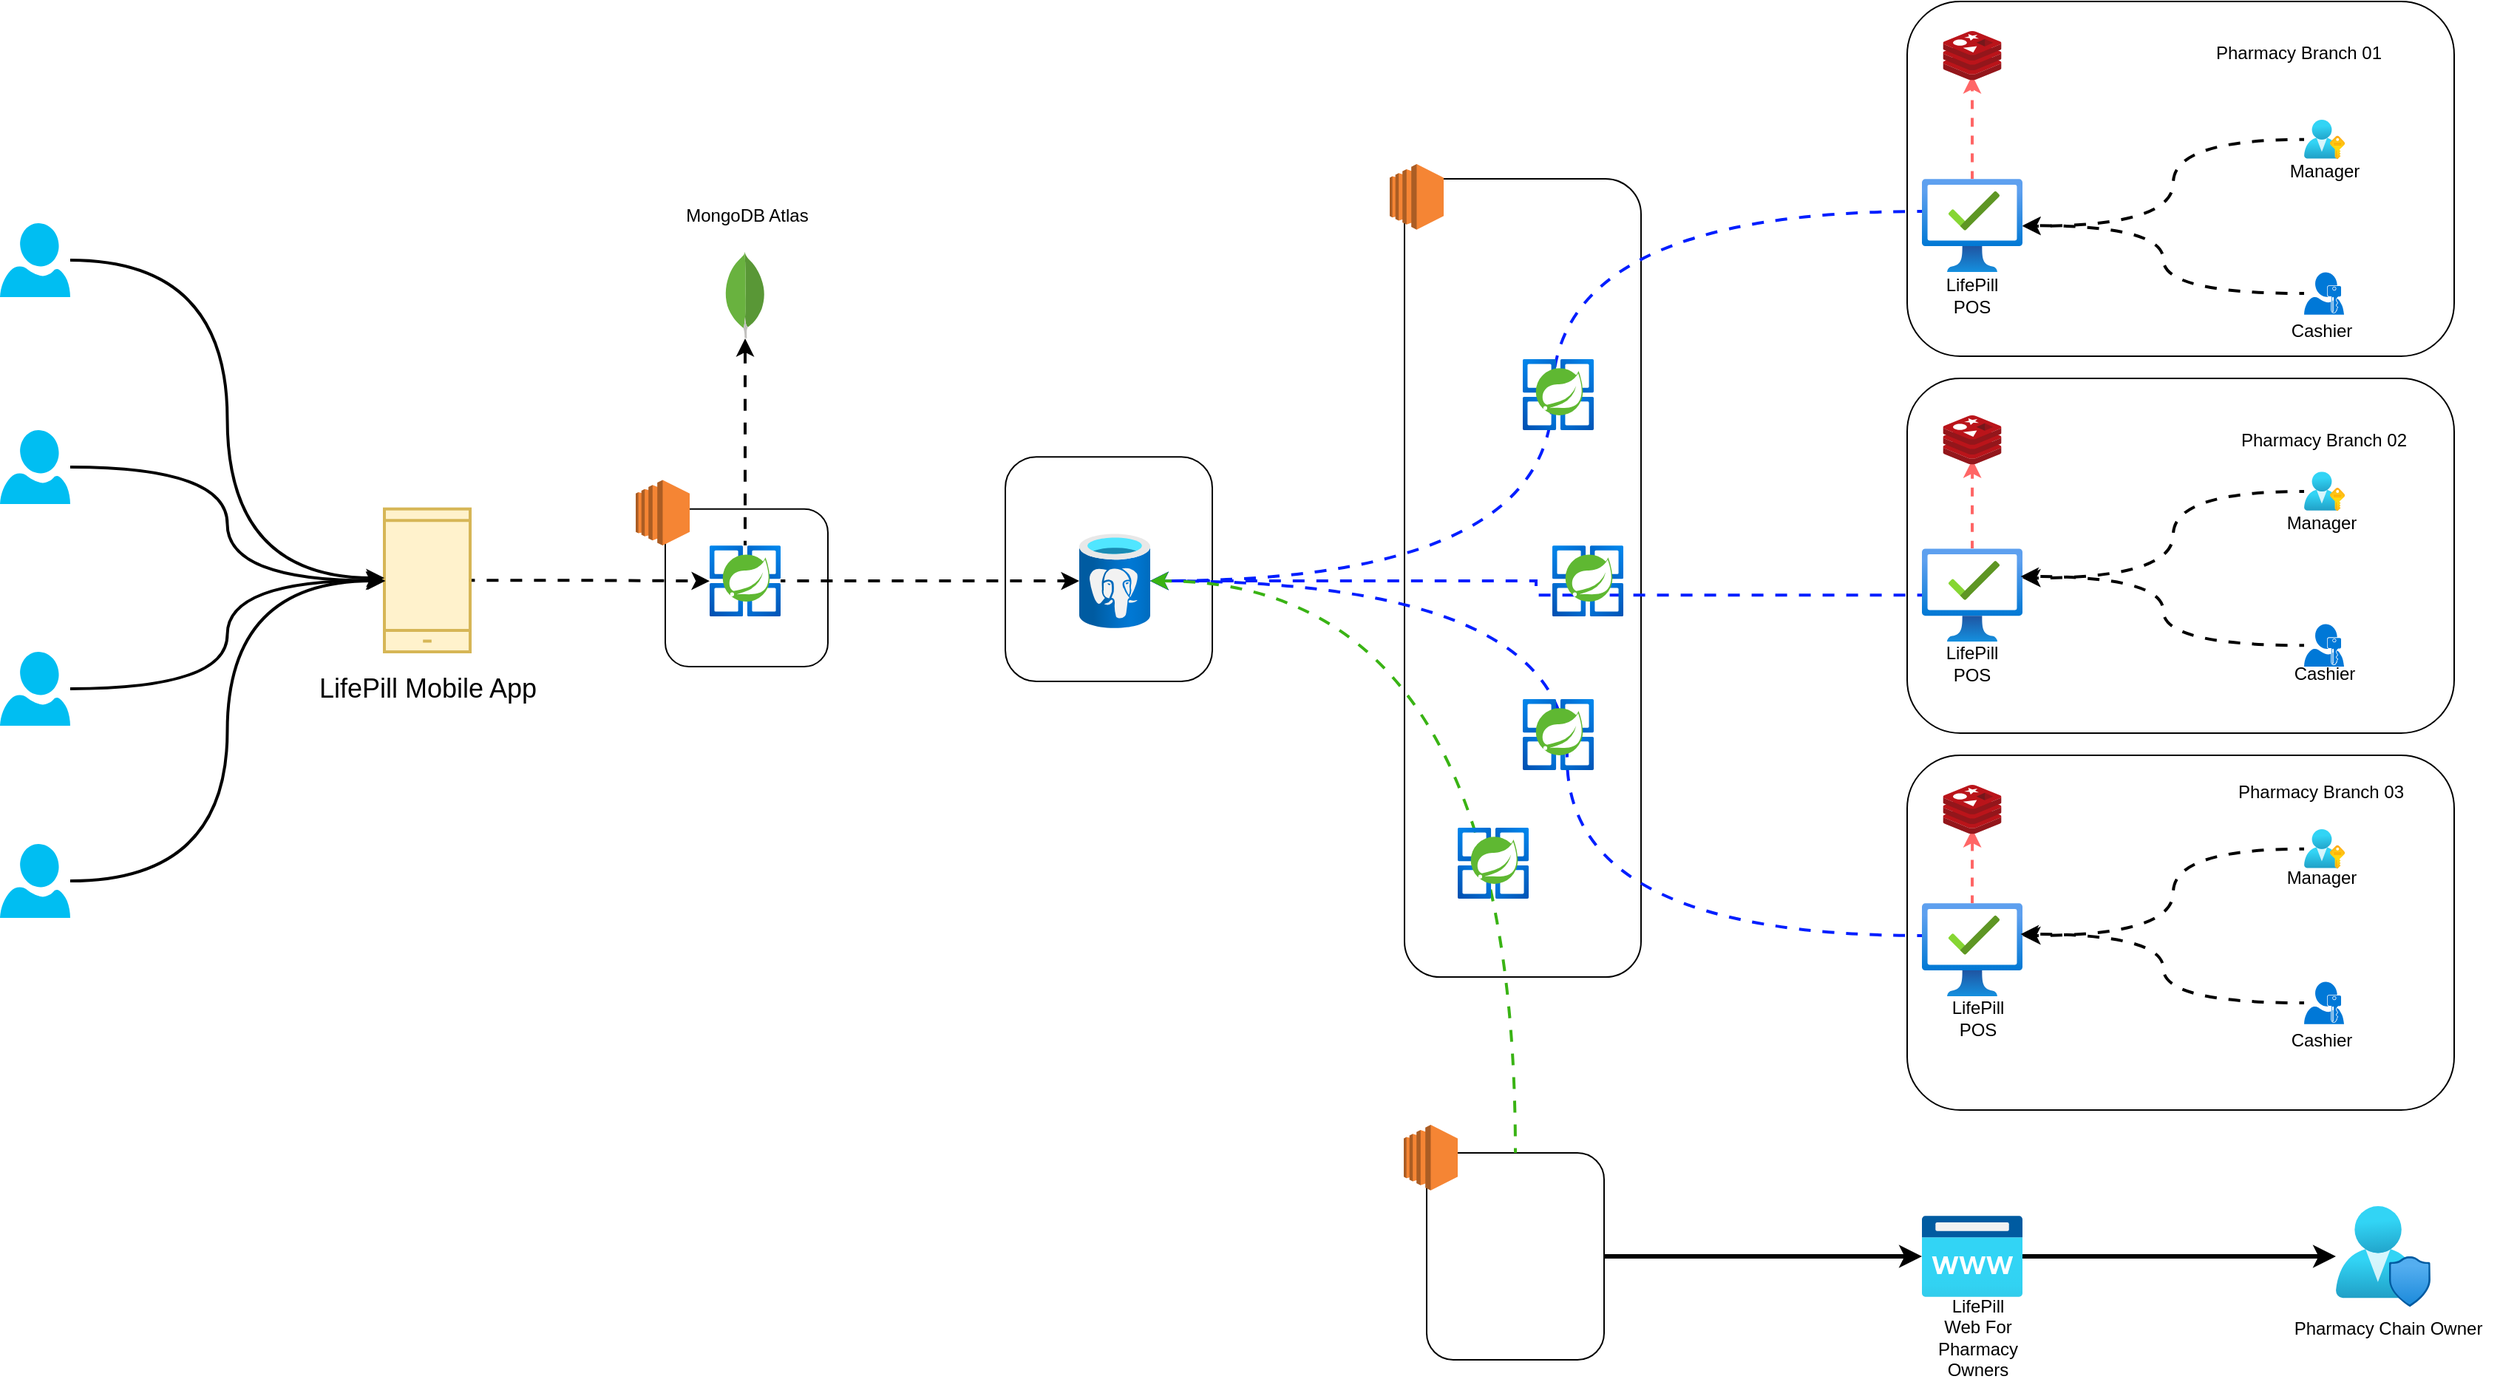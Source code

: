 <mxfile version="24.6.5" type="github">
  <diagram name="Page-1" id="bUdxkc4C-8dXbEJqsbLI">
    <mxGraphModel dx="2278" dy="1235" grid="1" gridSize="10" guides="1" tooltips="1" connect="1" arrows="1" fold="1" page="1" pageScale="1" pageWidth="850" pageHeight="1100" math="0" shadow="0">
      <root>
        <mxCell id="0" />
        <mxCell id="1" parent="0" />
        <mxCell id="gWxLCFVaBbQ-swURFFte-14" style="edgeStyle=orthogonalEdgeStyle;rounded=0;orthogonalLoop=1;jettySize=auto;html=1;strokeWidth=3;" edge="1" parent="1" source="gWxLCFVaBbQ-swURFFte-8" target="gWxLCFVaBbQ-swURFFte-5">
          <mxGeometry relative="1" as="geometry" />
        </mxCell>
        <mxCell id="gWxLCFVaBbQ-swURFFte-8" value="" style="rounded=1;whiteSpace=wrap;html=1;strokeWidth=1;" vertex="1" parent="1">
          <mxGeometry x="995" y="799" width="120" height="140" as="geometry" />
        </mxCell>
        <mxCell id="gWxLCFVaBbQ-swURFFte-1" value="" style="rounded=1;whiteSpace=wrap;html=1;strokeWidth=1;" vertex="1" parent="1">
          <mxGeometry x="480" y="363.33" width="110" height="106.67" as="geometry" />
        </mxCell>
        <mxCell id="u1SGTOXUv3aXrVpYH8Jw-95" value="" style="rounded=1;whiteSpace=wrap;html=1;" parent="1" vertex="1">
          <mxGeometry x="1320" y="20" width="370" height="240" as="geometry" />
        </mxCell>
        <mxCell id="u1SGTOXUv3aXrVpYH8Jw-100" value="" style="rounded=1;whiteSpace=wrap;html=1;strokeWidth=1;" parent="1" vertex="1">
          <mxGeometry x="710" y="328.08" width="140" height="151.92" as="geometry" />
        </mxCell>
        <mxCell id="u1SGTOXUv3aXrVpYH8Jw-99" value="" style="rounded=1;whiteSpace=wrap;html=1;strokeWidth=1;" parent="1" vertex="1">
          <mxGeometry x="980" y="140" width="160" height="540" as="geometry" />
        </mxCell>
        <mxCell id="u1SGTOXUv3aXrVpYH8Jw-98" value="" style="rounded=1;whiteSpace=wrap;html=1;" parent="1" vertex="1">
          <mxGeometry x="1320" y="530" width="370" height="240" as="geometry" />
        </mxCell>
        <mxCell id="u1SGTOXUv3aXrVpYH8Jw-96" value="" style="rounded=1;whiteSpace=wrap;html=1;" parent="1" vertex="1">
          <mxGeometry x="1320" y="275" width="370" height="240" as="geometry" />
        </mxCell>
        <mxCell id="u1SGTOXUv3aXrVpYH8Jw-1" value="" style="verticalLabelPosition=bottom;html=1;verticalAlign=top;align=center;strokeColor=none;fillColor=#00BEF2;shape=mxgraph.azure.user;" parent="1" vertex="1">
          <mxGeometry x="30" y="170" width="47.5" height="50" as="geometry" />
        </mxCell>
        <mxCell id="u1SGTOXUv3aXrVpYH8Jw-2" value="" style="verticalLabelPosition=bottom;html=1;verticalAlign=top;align=center;strokeColor=none;fillColor=#00BEF2;shape=mxgraph.azure.user;" parent="1" vertex="1">
          <mxGeometry x="30" y="310" width="47.5" height="50" as="geometry" />
        </mxCell>
        <mxCell id="u1SGTOXUv3aXrVpYH8Jw-9" style="edgeStyle=orthogonalEdgeStyle;rounded=0;orthogonalLoop=1;jettySize=auto;html=1;curved=1;strokeWidth=2;" parent="1" source="u1SGTOXUv3aXrVpYH8Jw-3" target="u1SGTOXUv3aXrVpYH8Jw-5" edge="1">
          <mxGeometry relative="1" as="geometry" />
        </mxCell>
        <mxCell id="u1SGTOXUv3aXrVpYH8Jw-3" value="" style="verticalLabelPosition=bottom;html=1;verticalAlign=top;align=center;strokeColor=none;fillColor=#00BEF2;shape=mxgraph.azure.user;" parent="1" vertex="1">
          <mxGeometry x="30" y="460" width="47.5" height="50" as="geometry" />
        </mxCell>
        <mxCell id="u1SGTOXUv3aXrVpYH8Jw-4" value="" style="verticalLabelPosition=bottom;html=1;verticalAlign=top;align=center;strokeColor=none;fillColor=#00BEF2;shape=mxgraph.azure.user;" parent="1" vertex="1">
          <mxGeometry x="30" y="590" width="47.5" height="50" as="geometry" />
        </mxCell>
        <mxCell id="u1SGTOXUv3aXrVpYH8Jw-90" style="edgeStyle=orthogonalEdgeStyle;rounded=0;orthogonalLoop=1;jettySize=auto;html=1;flowAnimation=1;strokeWidth=2;" parent="1" source="u1SGTOXUv3aXrVpYH8Jw-5" target="u1SGTOXUv3aXrVpYH8Jw-89" edge="1">
          <mxGeometry relative="1" as="geometry" />
        </mxCell>
        <mxCell id="u1SGTOXUv3aXrVpYH8Jw-5" value="" style="html=1;verticalLabelPosition=bottom;align=center;labelBackgroundColor=#ffffff;verticalAlign=top;strokeWidth=2;strokeColor=#d6b656;shadow=0;dashed=0;shape=mxgraph.ios7.icons.smartphone;fillColor=#fff2cc;" parent="1" vertex="1">
          <mxGeometry x="290" y="363.33" width="58" height="96.67" as="geometry" />
        </mxCell>
        <mxCell id="u1SGTOXUv3aXrVpYH8Jw-6" value="&lt;font style=&quot;font-size: 18px;&quot;&gt;LifePill Mobile App&lt;/font&gt;" style="text;html=1;align=center;verticalAlign=middle;resizable=0;points=[];autosize=1;strokeColor=none;fillColor=none;" parent="1" vertex="1">
          <mxGeometry x="234" y="465" width="170" height="40" as="geometry" />
        </mxCell>
        <mxCell id="u1SGTOXUv3aXrVpYH8Jw-8" style="edgeStyle=orthogonalEdgeStyle;rounded=0;orthogonalLoop=1;jettySize=auto;html=1;entryX=-0.004;entryY=0.503;entryDx=0;entryDy=0;entryPerimeter=0;curved=1;strokeWidth=2;" parent="1" source="u1SGTOXUv3aXrVpYH8Jw-4" target="u1SGTOXUv3aXrVpYH8Jw-5" edge="1">
          <mxGeometry relative="1" as="geometry" />
        </mxCell>
        <mxCell id="u1SGTOXUv3aXrVpYH8Jw-10" style="edgeStyle=orthogonalEdgeStyle;rounded=0;orthogonalLoop=1;jettySize=auto;html=1;entryX=0.013;entryY=0.503;entryDx=0;entryDy=0;entryPerimeter=0;curved=1;strokeWidth=2;" parent="1" source="u1SGTOXUv3aXrVpYH8Jw-2" target="u1SGTOXUv3aXrVpYH8Jw-5" edge="1">
          <mxGeometry relative="1" as="geometry" />
        </mxCell>
        <mxCell id="u1SGTOXUv3aXrVpYH8Jw-11" style="edgeStyle=orthogonalEdgeStyle;rounded=0;orthogonalLoop=1;jettySize=auto;html=1;entryX=0;entryY=0.483;entryDx=0;entryDy=0;entryPerimeter=0;curved=1;strokeWidth=2;" parent="1" source="u1SGTOXUv3aXrVpYH8Jw-1" target="u1SGTOXUv3aXrVpYH8Jw-5" edge="1">
          <mxGeometry relative="1" as="geometry" />
        </mxCell>
        <mxCell id="u1SGTOXUv3aXrVpYH8Jw-27" style="edgeStyle=orthogonalEdgeStyle;rounded=0;orthogonalLoop=1;jettySize=auto;html=1;curved=1;strokeColor=#001eff;flowAnimation=1;strokeWidth=2;" parent="1" source="u1SGTOXUv3aXrVpYH8Jw-20" target="u1SGTOXUv3aXrVpYH8Jw-23" edge="1">
          <mxGeometry relative="1" as="geometry">
            <Array as="points">
              <mxPoint x="1080" y="162" />
              <mxPoint x="1080" y="412" />
            </Array>
          </mxGeometry>
        </mxCell>
        <mxCell id="u1SGTOXUv3aXrVpYH8Jw-20" value="" style="image;aspect=fixed;html=1;points=[];align=center;fontSize=12;image=img/lib/azure2/management_governance/Managed_Desktop.svg;" parent="1" vertex="1">
          <mxGeometry x="1330" y="140" width="68" height="63.2" as="geometry" />
        </mxCell>
        <mxCell id="u1SGTOXUv3aXrVpYH8Jw-25" style="edgeStyle=elbowEdgeStyle;rounded=0;orthogonalLoop=1;jettySize=auto;html=1;strokeColor=#001eff;flowAnimation=1;strokeWidth=2;" parent="1" source="u1SGTOXUv3aXrVpYH8Jw-21" target="u1SGTOXUv3aXrVpYH8Jw-23" edge="1">
          <mxGeometry relative="1" as="geometry" />
        </mxCell>
        <mxCell id="u1SGTOXUv3aXrVpYH8Jw-33" style="edgeStyle=orthogonalEdgeStyle;rounded=0;orthogonalLoop=1;jettySize=auto;html=1;strokeColor=#FF6666;dashed=1;flowAnimation=1;strokeWidth=2;" parent="1" source="u1SGTOXUv3aXrVpYH8Jw-21" edge="1">
          <mxGeometry relative="1" as="geometry">
            <mxPoint x="1364.1" y="330" as="targetPoint" />
          </mxGeometry>
        </mxCell>
        <mxCell id="u1SGTOXUv3aXrVpYH8Jw-21" value="" style="image;aspect=fixed;html=1;points=[];align=center;fontSize=12;image=img/lib/azure2/management_governance/Managed_Desktop.svg;" parent="1" vertex="1">
          <mxGeometry x="1330" y="390.06" width="68" height="63.2" as="geometry" />
        </mxCell>
        <mxCell id="u1SGTOXUv3aXrVpYH8Jw-28" style="edgeStyle=orthogonalEdgeStyle;rounded=0;orthogonalLoop=1;jettySize=auto;html=1;curved=1;strokeColor=#001eff;flowAnimation=1;strokeWidth=2;" parent="1" source="u1SGTOXUv3aXrVpYH8Jw-22" target="u1SGTOXUv3aXrVpYH8Jw-23" edge="1">
          <mxGeometry relative="1" as="geometry">
            <Array as="points">
              <mxPoint x="1090" y="652" />
              <mxPoint x="1090" y="412" />
            </Array>
          </mxGeometry>
        </mxCell>
        <mxCell id="u1SGTOXUv3aXrVpYH8Jw-32" style="edgeStyle=orthogonalEdgeStyle;rounded=0;orthogonalLoop=1;jettySize=auto;html=1;strokeColor=#FF6666;dashed=1;flowAnimation=1;strokeWidth=2;" parent="1" source="u1SGTOXUv3aXrVpYH8Jw-22" edge="1">
          <mxGeometry relative="1" as="geometry">
            <mxPoint x="1364.1" y="580" as="targetPoint" />
          </mxGeometry>
        </mxCell>
        <mxCell id="u1SGTOXUv3aXrVpYH8Jw-22" value="" style="image;aspect=fixed;html=1;points=[];align=center;fontSize=12;image=img/lib/azure2/management_governance/Managed_Desktop.svg;" parent="1" vertex="1">
          <mxGeometry x="1330" y="630" width="68" height="63.2" as="geometry" />
        </mxCell>
        <mxCell id="u1SGTOXUv3aXrVpYH8Jw-23" value="" style="image;aspect=fixed;html=1;points=[];align=center;fontSize=12;image=img/lib/azure2/databases/Azure_Database_PostgreSQL_Server.svg;" parent="1" vertex="1">
          <mxGeometry x="760" y="380.06" width="48" height="64" as="geometry" />
        </mxCell>
        <mxCell id="u1SGTOXUv3aXrVpYH8Jw-34" style="edgeStyle=orthogonalEdgeStyle;rounded=0;orthogonalLoop=1;jettySize=auto;html=1;entryX=0.5;entryY=1;entryDx=0;entryDy=0;entryPerimeter=0;strokeColor=#FF6666;dashed=1;flowAnimation=1;strokeWidth=2;" parent="1" source="u1SGTOXUv3aXrVpYH8Jw-20" edge="1">
          <mxGeometry relative="1" as="geometry">
            <mxPoint x="1363.995" y="70" as="targetPoint" />
          </mxGeometry>
        </mxCell>
        <mxCell id="u1SGTOXUv3aXrVpYH8Jw-36" value="" style="image;sketch=0;aspect=fixed;html=1;points=[];align=center;fontSize=12;image=img/lib/mscae/Cache_Redis_Product.svg;" parent="1" vertex="1">
          <mxGeometry x="1344.24" y="550" width="39.52" height="33.2" as="geometry" />
        </mxCell>
        <mxCell id="u1SGTOXUv3aXrVpYH8Jw-37" value="" style="image;sketch=0;aspect=fixed;html=1;points=[];align=center;fontSize=12;image=img/lib/mscae/Cache_Redis_Product.svg;" parent="1" vertex="1">
          <mxGeometry x="1344.24" y="300" width="39.52" height="33.2" as="geometry" />
        </mxCell>
        <mxCell id="u1SGTOXUv3aXrVpYH8Jw-38" value="" style="image;sketch=0;aspect=fixed;html=1;points=[];align=center;fontSize=12;image=img/lib/mscae/Cache_Redis_Product.svg;" parent="1" vertex="1">
          <mxGeometry x="1344.24" y="40" width="39.52" height="33.2" as="geometry" />
        </mxCell>
        <mxCell id="u1SGTOXUv3aXrVpYH8Jw-55" style="edgeStyle=orthogonalEdgeStyle;rounded=0;orthogonalLoop=1;jettySize=auto;html=1;curved=1;flowAnimation=1;strokeWidth=2;" parent="1" source="u1SGTOXUv3aXrVpYH8Jw-47" target="u1SGTOXUv3aXrVpYH8Jw-20" edge="1">
          <mxGeometry relative="1" as="geometry" />
        </mxCell>
        <mxCell id="u1SGTOXUv3aXrVpYH8Jw-47" value="" style="sketch=0;aspect=fixed;pointerEvents=1;shadow=0;dashed=0;html=1;strokeColor=none;labelPosition=center;verticalLabelPosition=bottom;verticalAlign=top;align=center;shape=mxgraph.mscae.enterprise.user_permissions;fillColor=#0078D7;" parent="1" vertex="1">
          <mxGeometry x="1588.5" y="203.2" width="27" height="28.72" as="geometry" />
        </mxCell>
        <mxCell id="u1SGTOXUv3aXrVpYH8Jw-56" style="edgeStyle=orthogonalEdgeStyle;rounded=0;orthogonalLoop=1;jettySize=auto;html=1;curved=1;flowAnimation=1;strokeWidth=2;" parent="1" source="u1SGTOXUv3aXrVpYH8Jw-48" target="u1SGTOXUv3aXrVpYH8Jw-20" edge="1">
          <mxGeometry relative="1" as="geometry">
            <Array as="points">
              <mxPoint x="1500" y="113" />
              <mxPoint x="1500" y="172" />
            </Array>
          </mxGeometry>
        </mxCell>
        <mxCell id="u1SGTOXUv3aXrVpYH8Jw-48" value="" style="image;aspect=fixed;html=1;points=[];align=center;fontSize=12;image=img/lib/azure2/azure_stack/User_Subscriptions.svg;" parent="1" vertex="1">
          <mxGeometry x="1588.5" y="100" width="27.5" height="26.69" as="geometry" />
        </mxCell>
        <mxCell id="u1SGTOXUv3aXrVpYH8Jw-60" value="" style="sketch=0;aspect=fixed;pointerEvents=1;shadow=0;dashed=0;html=1;strokeColor=none;labelPosition=center;verticalLabelPosition=bottom;verticalAlign=top;align=center;shape=mxgraph.mscae.enterprise.user_permissions;fillColor=#0078D7;" parent="1" vertex="1">
          <mxGeometry x="1588.5" y="441.28" width="27" height="28.72" as="geometry" />
        </mxCell>
        <mxCell id="u1SGTOXUv3aXrVpYH8Jw-61" style="edgeStyle=orthogonalEdgeStyle;rounded=0;orthogonalLoop=1;jettySize=auto;html=1;curved=1;flowAnimation=1;strokeWidth=2;" parent="1" source="u1SGTOXUv3aXrVpYH8Jw-62" edge="1">
          <mxGeometry relative="1" as="geometry">
            <mxPoint x="1398" y="410.08" as="targetPoint" />
            <Array as="points">
              <mxPoint x="1500" y="351.08" />
              <mxPoint x="1500" y="410.08" />
            </Array>
          </mxGeometry>
        </mxCell>
        <mxCell id="u1SGTOXUv3aXrVpYH8Jw-62" value="" style="image;aspect=fixed;html=1;points=[];align=center;fontSize=12;image=img/lib/azure2/azure_stack/User_Subscriptions.svg;" parent="1" vertex="1">
          <mxGeometry x="1588.5" y="338.08" width="27.5" height="26.69" as="geometry" />
        </mxCell>
        <mxCell id="u1SGTOXUv3aXrVpYH8Jw-63" style="edgeStyle=orthogonalEdgeStyle;rounded=0;orthogonalLoop=1;jettySize=auto;html=1;entryX=0.982;entryY=0.3;entryDx=0;entryDy=0;entryPerimeter=0;curved=1;flowAnimation=1;strokeWidth=2;" parent="1" source="u1SGTOXUv3aXrVpYH8Jw-60" target="u1SGTOXUv3aXrVpYH8Jw-21" edge="1">
          <mxGeometry relative="1" as="geometry" />
        </mxCell>
        <mxCell id="u1SGTOXUv3aXrVpYH8Jw-65" value="" style="sketch=0;aspect=fixed;pointerEvents=1;shadow=0;dashed=0;html=1;strokeColor=none;labelPosition=center;verticalLabelPosition=bottom;verticalAlign=top;align=center;shape=mxgraph.mscae.enterprise.user_permissions;fillColor=#0078D7;" parent="1" vertex="1">
          <mxGeometry x="1588.5" y="683.2" width="27" height="28.72" as="geometry" />
        </mxCell>
        <mxCell id="u1SGTOXUv3aXrVpYH8Jw-66" style="edgeStyle=orthogonalEdgeStyle;rounded=0;orthogonalLoop=1;jettySize=auto;html=1;curved=1;flowAnimation=1;strokeWidth=2;" parent="1" source="u1SGTOXUv3aXrVpYH8Jw-67" edge="1">
          <mxGeometry relative="1" as="geometry">
            <mxPoint x="1398" y="652" as="targetPoint" />
            <Array as="points">
              <mxPoint x="1500" y="593" />
              <mxPoint x="1500" y="652" />
            </Array>
          </mxGeometry>
        </mxCell>
        <mxCell id="u1SGTOXUv3aXrVpYH8Jw-67" value="" style="image;aspect=fixed;html=1;points=[];align=center;fontSize=12;image=img/lib/azure2/azure_stack/User_Subscriptions.svg;" parent="1" vertex="1">
          <mxGeometry x="1588.5" y="580" width="27.5" height="26.69" as="geometry" />
        </mxCell>
        <mxCell id="u1SGTOXUv3aXrVpYH8Jw-68" style="edgeStyle=orthogonalEdgeStyle;rounded=0;orthogonalLoop=1;jettySize=auto;html=1;entryX=0.982;entryY=0.332;entryDx=0;entryDy=0;entryPerimeter=0;curved=1;flowAnimation=1;strokeWidth=2;" parent="1" source="u1SGTOXUv3aXrVpYH8Jw-65" target="u1SGTOXUv3aXrVpYH8Jw-22" edge="1">
          <mxGeometry relative="1" as="geometry" />
        </mxCell>
        <mxCell id="u1SGTOXUv3aXrVpYH8Jw-69" value="Manager" style="text;html=1;align=center;verticalAlign=middle;resizable=0;points=[];autosize=1;strokeColor=none;fillColor=none;" parent="1" vertex="1">
          <mxGeometry x="1567.25" y="120" width="70" height="30" as="geometry" />
        </mxCell>
        <mxCell id="u1SGTOXUv3aXrVpYH8Jw-71" value="Cashier" style="text;html=1;align=center;verticalAlign=middle;resizable=0;points=[];autosize=1;strokeColor=none;fillColor=none;" parent="1" vertex="1">
          <mxGeometry x="1570" y="228" width="60" height="30" as="geometry" />
        </mxCell>
        <mxCell id="u1SGTOXUv3aXrVpYH8Jw-72" value="Manager" style="text;html=1;align=center;verticalAlign=middle;resizable=0;points=[];autosize=1;strokeColor=none;fillColor=none;" parent="1" vertex="1">
          <mxGeometry x="1565" y="358" width="70" height="30" as="geometry" />
        </mxCell>
        <mxCell id="u1SGTOXUv3aXrVpYH8Jw-73" value="Cashier" style="text;html=1;align=center;verticalAlign=middle;resizable=0;points=[];autosize=1;strokeColor=none;fillColor=none;" parent="1" vertex="1">
          <mxGeometry x="1572" y="460" width="60" height="30" as="geometry" />
        </mxCell>
        <mxCell id="u1SGTOXUv3aXrVpYH8Jw-75" value="Manager" style="text;html=1;align=center;verticalAlign=middle;resizable=0;points=[];autosize=1;strokeColor=none;fillColor=none;" parent="1" vertex="1">
          <mxGeometry x="1565" y="598" width="70" height="30" as="geometry" />
        </mxCell>
        <mxCell id="u1SGTOXUv3aXrVpYH8Jw-77" value="Cashier" style="text;html=1;align=center;verticalAlign=middle;resizable=0;points=[];autosize=1;strokeColor=none;fillColor=none;" parent="1" vertex="1">
          <mxGeometry x="1570" y="708" width="60" height="30" as="geometry" />
        </mxCell>
        <mxCell id="u1SGTOXUv3aXrVpYH8Jw-79" value="" style="image;aspect=fixed;html=1;points=[];align=center;fontSize=12;image=img/lib/azure2/compute/Azure_Spring_Cloud.svg;" parent="1" vertex="1">
          <mxGeometry x="1060" y="262" width="48" height="48" as="geometry" />
        </mxCell>
        <mxCell id="u1SGTOXUv3aXrVpYH8Jw-85" value="" style="image;aspect=fixed;html=1;points=[];align=center;fontSize=12;image=img/lib/azure2/compute/Azure_Spring_Cloud.svg;" parent="1" vertex="1">
          <mxGeometry x="1080" y="388.06" width="48" height="48" as="geometry" />
        </mxCell>
        <mxCell id="u1SGTOXUv3aXrVpYH8Jw-88" value="" style="image;aspect=fixed;html=1;points=[];align=center;fontSize=12;image=img/lib/azure2/compute/Azure_Spring_Cloud.svg;" parent="1" vertex="1">
          <mxGeometry x="1060" y="492" width="48" height="48" as="geometry" />
        </mxCell>
        <mxCell id="u1SGTOXUv3aXrVpYH8Jw-93" style="edgeStyle=orthogonalEdgeStyle;rounded=0;orthogonalLoop=1;jettySize=auto;html=1;flowAnimation=1;strokeWidth=2;" parent="1" source="u1SGTOXUv3aXrVpYH8Jw-89" target="u1SGTOXUv3aXrVpYH8Jw-92" edge="1">
          <mxGeometry relative="1" as="geometry" />
        </mxCell>
        <mxCell id="u1SGTOXUv3aXrVpYH8Jw-94" style="edgeStyle=orthogonalEdgeStyle;rounded=0;orthogonalLoop=1;jettySize=auto;html=1;flowAnimation=1;strokeWidth=2;" parent="1" source="u1SGTOXUv3aXrVpYH8Jw-89" target="u1SGTOXUv3aXrVpYH8Jw-23" edge="1">
          <mxGeometry relative="1" as="geometry" />
        </mxCell>
        <mxCell id="u1SGTOXUv3aXrVpYH8Jw-89" value="" style="image;aspect=fixed;html=1;points=[];align=center;fontSize=12;image=img/lib/azure2/compute/Azure_Spring_Cloud.svg;" parent="1" vertex="1">
          <mxGeometry x="510" y="388.06" width="48" height="48" as="geometry" />
        </mxCell>
        <mxCell id="u1SGTOXUv3aXrVpYH8Jw-92" value="" style="dashed=0;outlineConnect=0;html=1;align=center;labelPosition=center;verticalLabelPosition=bottom;verticalAlign=top;shape=mxgraph.weblogos.mongodb" parent="1" vertex="1">
          <mxGeometry x="520" y="189.42" width="28" height="58.58" as="geometry" />
        </mxCell>
        <mxCell id="u1SGTOXUv3aXrVpYH8Jw-101" value="MongoDB Atlas" style="text;html=1;align=center;verticalAlign=middle;resizable=0;points=[];autosize=1;strokeColor=none;fillColor=none;" parent="1" vertex="1">
          <mxGeometry x="480" y="150" width="110" height="30" as="geometry" />
        </mxCell>
        <mxCell id="gWxLCFVaBbQ-swURFFte-2" value="" style="outlineConnect=0;dashed=0;verticalLabelPosition=bottom;verticalAlign=top;align=center;html=1;shape=mxgraph.aws3.ec2;fillColor=#F58534;gradientColor=none;" vertex="1" parent="1">
          <mxGeometry x="970" y="130" width="36.5" height="44.37" as="geometry" />
        </mxCell>
        <mxCell id="gWxLCFVaBbQ-swURFFte-4" value="" style="outlineConnect=0;dashed=0;verticalLabelPosition=bottom;verticalAlign=top;align=center;html=1;shape=mxgraph.aws3.ec2;fillColor=#F58534;gradientColor=none;" vertex="1" parent="1">
          <mxGeometry x="460" y="343.69" width="36.5" height="44.37" as="geometry" />
        </mxCell>
        <mxCell id="gWxLCFVaBbQ-swURFFte-16" style="edgeStyle=orthogonalEdgeStyle;rounded=0;orthogonalLoop=1;jettySize=auto;html=1;strokeWidth=3;" edge="1" parent="1" source="gWxLCFVaBbQ-swURFFte-5" target="gWxLCFVaBbQ-swURFFte-15">
          <mxGeometry relative="1" as="geometry" />
        </mxCell>
        <mxCell id="gWxLCFVaBbQ-swURFFte-5" value="" style="image;aspect=fixed;html=1;points=[];align=center;fontSize=12;image=img/lib/azure2/app_services/App_Service_Domains.svg;" vertex="1" parent="1">
          <mxGeometry x="1330" y="841.5" width="68" height="55.0" as="geometry" />
        </mxCell>
        <mxCell id="gWxLCFVaBbQ-swURFFte-7" value="" style="shape=image;html=1;verticalAlign=top;verticalLabelPosition=bottom;labelBackgroundColor=#ffffff;imageAspect=0;aspect=fixed;image=https://cdn1.iconfinder.com/data/icons/unicons-line-vol-5/24/react-128.png" vertex="1" parent="1">
          <mxGeometry x="1016" y="830" width="78" height="78" as="geometry" />
        </mxCell>
        <mxCell id="gWxLCFVaBbQ-swURFFte-9" value="" style="outlineConnect=0;dashed=0;verticalLabelPosition=bottom;verticalAlign=top;align=center;html=1;shape=mxgraph.aws3.ec2;fillColor=#F58534;gradientColor=none;" vertex="1" parent="1">
          <mxGeometry x="979.5" y="780" width="36.5" height="44.37" as="geometry" />
        </mxCell>
        <mxCell id="gWxLCFVaBbQ-swURFFte-11" style="edgeStyle=orthogonalEdgeStyle;rounded=0;orthogonalLoop=1;jettySize=auto;html=1;curved=1;flowAnimation=1;fillColor=#d5e8d4;strokeColor=#39B314;strokeWidth=2;" edge="1" parent="1" source="gWxLCFVaBbQ-swURFFte-8" target="u1SGTOXUv3aXrVpYH8Jw-23">
          <mxGeometry relative="1" as="geometry">
            <Array as="points">
              <mxPoint x="1055" y="412" />
            </Array>
          </mxGeometry>
        </mxCell>
        <mxCell id="gWxLCFVaBbQ-swURFFte-12" value="" style="image;aspect=fixed;html=1;points=[];align=center;fontSize=12;image=img/lib/azure2/compute/Azure_Spring_Cloud.svg;" vertex="1" parent="1">
          <mxGeometry x="1016" y="579" width="48" height="48" as="geometry" />
        </mxCell>
        <mxCell id="gWxLCFVaBbQ-swURFFte-15" value="" style="image;aspect=fixed;html=1;points=[];align=center;fontSize=12;image=img/lib/azure2/management_governance/User_Privacy.svg;" vertex="1" parent="1">
          <mxGeometry x="1610" y="835" width="64" height="68" as="geometry" />
        </mxCell>
        <mxCell id="gWxLCFVaBbQ-swURFFte-18" value="LifePill POS" style="text;strokeColor=none;align=center;fillColor=none;html=1;verticalAlign=middle;whiteSpace=wrap;rounded=0;" vertex="1" parent="1">
          <mxGeometry x="1334" y="203.71" width="60" height="30" as="geometry" />
        </mxCell>
        <mxCell id="gWxLCFVaBbQ-swURFFte-19" value="LifePill POS" style="text;strokeColor=none;align=center;fillColor=none;html=1;verticalAlign=middle;whiteSpace=wrap;rounded=0;" vertex="1" parent="1">
          <mxGeometry x="1334" y="453.26" width="60" height="30" as="geometry" />
        </mxCell>
        <mxCell id="gWxLCFVaBbQ-swURFFte-20" value="LifePill POS" style="text;strokeColor=none;align=center;fillColor=none;html=1;verticalAlign=middle;whiteSpace=wrap;rounded=0;" vertex="1" parent="1">
          <mxGeometry x="1338" y="693.2" width="60" height="30" as="geometry" />
        </mxCell>
        <mxCell id="gWxLCFVaBbQ-swURFFte-23" value="LifePill Web For Pharmacy Owners" style="text;strokeColor=none;align=center;fillColor=none;html=1;verticalAlign=middle;whiteSpace=wrap;rounded=0;" vertex="1" parent="1">
          <mxGeometry x="1338" y="909" width="60" height="30" as="geometry" />
        </mxCell>
        <mxCell id="gWxLCFVaBbQ-swURFFte-24" value="Pharmacy Chain Owner" style="text;html=1;align=center;verticalAlign=middle;resizable=0;points=[];autosize=1;strokeColor=none;fillColor=none;" vertex="1" parent="1">
          <mxGeometry x="1570" y="903" width="150" height="30" as="geometry" />
        </mxCell>
        <mxCell id="gWxLCFVaBbQ-swURFFte-26" value="Pharmacy Branch 01" style="text;strokeColor=none;align=center;fillColor=none;html=1;verticalAlign=middle;whiteSpace=wrap;rounded=0;" vertex="1" parent="1">
          <mxGeometry x="1520" y="40" width="130" height="30" as="geometry" />
        </mxCell>
        <mxCell id="gWxLCFVaBbQ-swURFFte-27" value="Pharmacy Branch 02" style="text;strokeColor=none;align=center;fillColor=none;html=1;verticalAlign=middle;whiteSpace=wrap;rounded=0;" vertex="1" parent="1">
          <mxGeometry x="1502" y="301.6" width="200" height="30" as="geometry" />
        </mxCell>
        <mxCell id="gWxLCFVaBbQ-swURFFte-28" value="Pharmacy Branch 03" style="text;strokeColor=none;align=center;fillColor=none;html=1;verticalAlign=middle;whiteSpace=wrap;rounded=0;" vertex="1" parent="1">
          <mxGeometry x="1530" y="540" width="140" height="30" as="geometry" />
        </mxCell>
      </root>
    </mxGraphModel>
  </diagram>
</mxfile>
